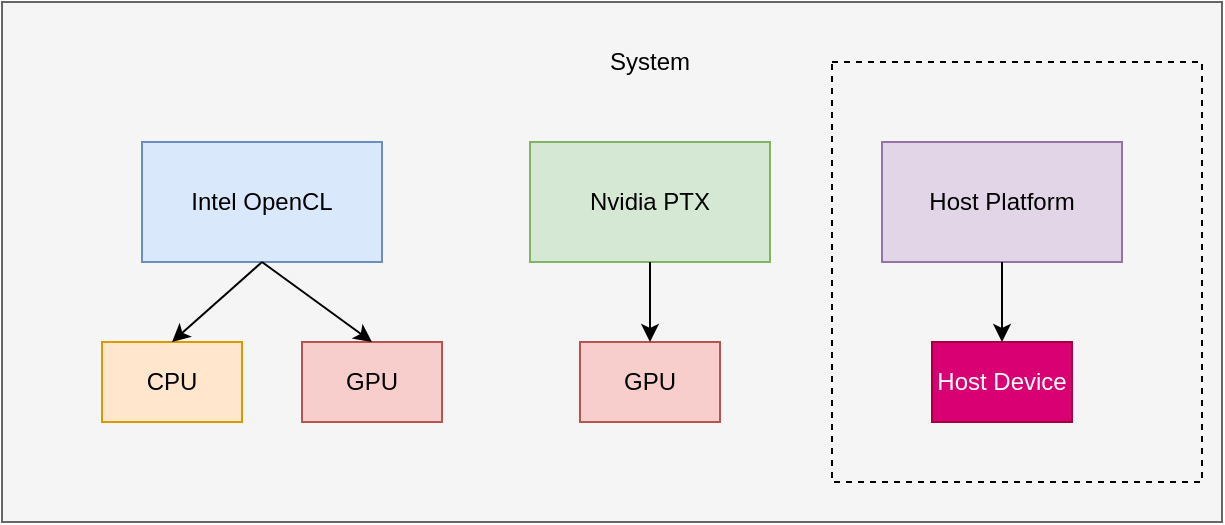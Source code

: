 <mxfile version="14.5.1" type="device"><diagram id="RLlRiRWXuMZev2u27ZnM" name="Page-1"><mxGraphModel dx="1024" dy="592" grid="1" gridSize="10" guides="1" tooltips="1" connect="1" arrows="1" fold="1" page="1" pageScale="1" pageWidth="827" pageHeight="1169" math="0" shadow="0"><root><mxCell id="0"/><mxCell id="1" parent="0"/><mxCell id="0TF5vZFjbv5czreo8UYE-2" value="" style="rounded=0;whiteSpace=wrap;html=1;fillColor=#f5f5f5;strokeColor=#666666;fontColor=#333333;" vertex="1" parent="1"><mxGeometry x="90" y="80" width="610" height="260" as="geometry"/></mxCell><mxCell id="0TF5vZFjbv5czreo8UYE-3" value="Intel OpenCL" style="rounded=0;whiteSpace=wrap;html=1;fillColor=#dae8fc;strokeColor=#6c8ebf;" vertex="1" parent="1"><mxGeometry x="160" y="150" width="120" height="60" as="geometry"/></mxCell><mxCell id="0TF5vZFjbv5czreo8UYE-5" value="Nvidia PTX" style="rounded=0;whiteSpace=wrap;html=1;fillColor=#d5e8d4;strokeColor=#82b366;" vertex="1" parent="1"><mxGeometry x="354" y="150" width="120" height="60" as="geometry"/></mxCell><mxCell id="0TF5vZFjbv5czreo8UYE-6" value="CPU" style="rounded=0;whiteSpace=wrap;html=1;fillColor=#ffe6cc;strokeColor=#d79b00;" vertex="1" parent="1"><mxGeometry x="140" y="250" width="70" height="40" as="geometry"/></mxCell><mxCell id="0TF5vZFjbv5czreo8UYE-7" value="GPU" style="rounded=0;whiteSpace=wrap;html=1;fillColor=#f8cecc;strokeColor=#b85450;" vertex="1" parent="1"><mxGeometry x="240" y="250" width="70" height="40" as="geometry"/></mxCell><mxCell id="0TF5vZFjbv5czreo8UYE-8" value="GPU" style="rounded=0;whiteSpace=wrap;html=1;fillColor=#f8cecc;strokeColor=#b85450;" vertex="1" parent="1"><mxGeometry x="379" y="250" width="70" height="40" as="geometry"/></mxCell><mxCell id="0TF5vZFjbv5czreo8UYE-11" value="" style="endArrow=classic;html=1;" edge="1" parent="1" source="0TF5vZFjbv5czreo8UYE-5" target="0TF5vZFjbv5czreo8UYE-8"><mxGeometry width="50" height="50" relative="1" as="geometry"><mxPoint x="394" y="390" as="sourcePoint"/><mxPoint x="444" y="340" as="targetPoint"/></mxGeometry></mxCell><mxCell id="0TF5vZFjbv5czreo8UYE-12" value="" style="endArrow=classic;html=1;exitX=0.5;exitY=1;exitDx=0;exitDy=0;entryX=0.5;entryY=0;entryDx=0;entryDy=0;" edge="1" parent="1" source="0TF5vZFjbv5czreo8UYE-3" target="0TF5vZFjbv5czreo8UYE-7"><mxGeometry width="50" height="50" relative="1" as="geometry"><mxPoint x="450" y="390" as="sourcePoint"/><mxPoint x="500" y="340" as="targetPoint"/></mxGeometry></mxCell><mxCell id="0TF5vZFjbv5czreo8UYE-13" value="" style="endArrow=classic;html=1;entryX=0.5;entryY=0;entryDx=0;entryDy=0;exitX=0.5;exitY=1;exitDx=0;exitDy=0;" edge="1" parent="1" source="0TF5vZFjbv5czreo8UYE-3" target="0TF5vZFjbv5czreo8UYE-6"><mxGeometry width="50" height="50" relative="1" as="geometry"><mxPoint x="230" y="220" as="sourcePoint"/><mxPoint x="266.667" y="260" as="targetPoint"/></mxGeometry></mxCell><mxCell id="0TF5vZFjbv5czreo8UYE-14" value="System" style="text;html=1;strokeColor=none;fillColor=none;align=center;verticalAlign=middle;whiteSpace=wrap;rounded=0;" vertex="1" parent="1"><mxGeometry x="394" y="100" width="40" height="20" as="geometry"/></mxCell><mxCell id="0TF5vZFjbv5czreo8UYE-24" value="Host Platform" style="rounded=0;whiteSpace=wrap;html=1;fillColor=#e1d5e7;strokeColor=#9673a6;" vertex="1" parent="1"><mxGeometry x="530" y="150" width="120" height="60" as="geometry"/></mxCell><mxCell id="0TF5vZFjbv5czreo8UYE-25" value="Host Device" style="rounded=0;whiteSpace=wrap;html=1;fillColor=#d80073;strokeColor=#A50040;fontColor=#ffffff;" vertex="1" parent="1"><mxGeometry x="555" y="250" width="70" height="40" as="geometry"/></mxCell><mxCell id="0TF5vZFjbv5czreo8UYE-26" value="" style="endArrow=classic;html=1;" edge="1" parent="1" source="0TF5vZFjbv5czreo8UYE-24" target="0TF5vZFjbv5czreo8UYE-25"><mxGeometry width="50" height="50" relative="1" as="geometry"><mxPoint x="570" y="390" as="sourcePoint"/><mxPoint x="620" y="340" as="targetPoint"/></mxGeometry></mxCell><mxCell id="0TF5vZFjbv5czreo8UYE-27" value="" style="rounded=0;whiteSpace=wrap;html=1;fillColor=none;dashed=1;" vertex="1" parent="1"><mxGeometry x="505" y="110" width="185" height="210" as="geometry"/></mxCell></root></mxGraphModel></diagram></mxfile>